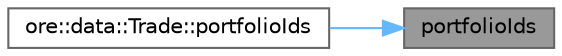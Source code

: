 digraph "portfolioIds"
{
 // INTERACTIVE_SVG=YES
 // LATEX_PDF_SIZE
  bgcolor="transparent";
  edge [fontname=Helvetica,fontsize=10,labelfontname=Helvetica,labelfontsize=10];
  node [fontname=Helvetica,fontsize=10,shape=box,height=0.2,width=0.4];
  rankdir="RL";
  Node1 [label="portfolioIds",height=0.2,width=0.4,color="gray40", fillcolor="grey60", style="filled", fontcolor="black",tooltip=" "];
  Node1 -> Node2 [dir="back",color="steelblue1",style="solid"];
  Node2 [label="ore::data::Trade::portfolioIds",height=0.2,width=0.4,color="grey40", fillcolor="white", style="filled",URL="$classore_1_1data_1_1_trade.html#a6938a7eecae406f674534e12816e6f15",tooltip=" "];
}
